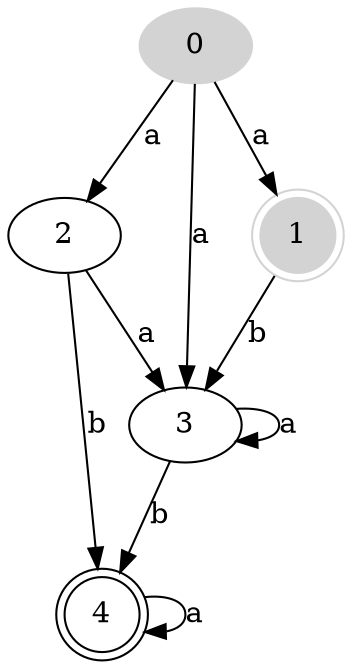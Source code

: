 digraph automaton {
size = "8.5, 11";
fontsize = 10;
0[ style = filled, color=lightgrey ];
1[ style = filled, color=lightgrey ];
1[ shape = doublecircle ];
4[ shape = doublecircle ];
0->1 [ label = "a" ]; 
0->2 [ label = "a" ]; 
0->3 [ label = "a" ]; 



1->3 [ label = "b" ]; 

2->3 [ label = "a" ]; 

2->4 [ label = "b" ]; 

3->3 [ label = "a" ]; 

3->4 [ label = "b" ]; 

4->4 [ label = "a" ]; 


}
